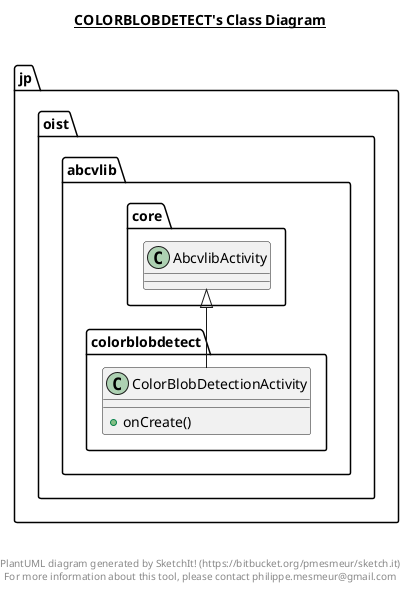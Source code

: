 @startuml

title __COLORBLOBDETECT's Class Diagram__\n

  namespace jp.oist.abcvlib.colorblobdetect {
    class jp.oist.abcvlib.colorblobdetect.ColorBlobDetectionActivity {
        + onCreate()
    }
  }
  

  jp.oist.abcvlib.colorblobdetect.ColorBlobDetectionActivity -up-|> jp.oist.abcvlib.core.AbcvlibActivity


right footer


PlantUML diagram generated by SketchIt! (https://bitbucket.org/pmesmeur/sketch.it)
For more information about this tool, please contact philippe.mesmeur@gmail.com
endfooter

@enduml
